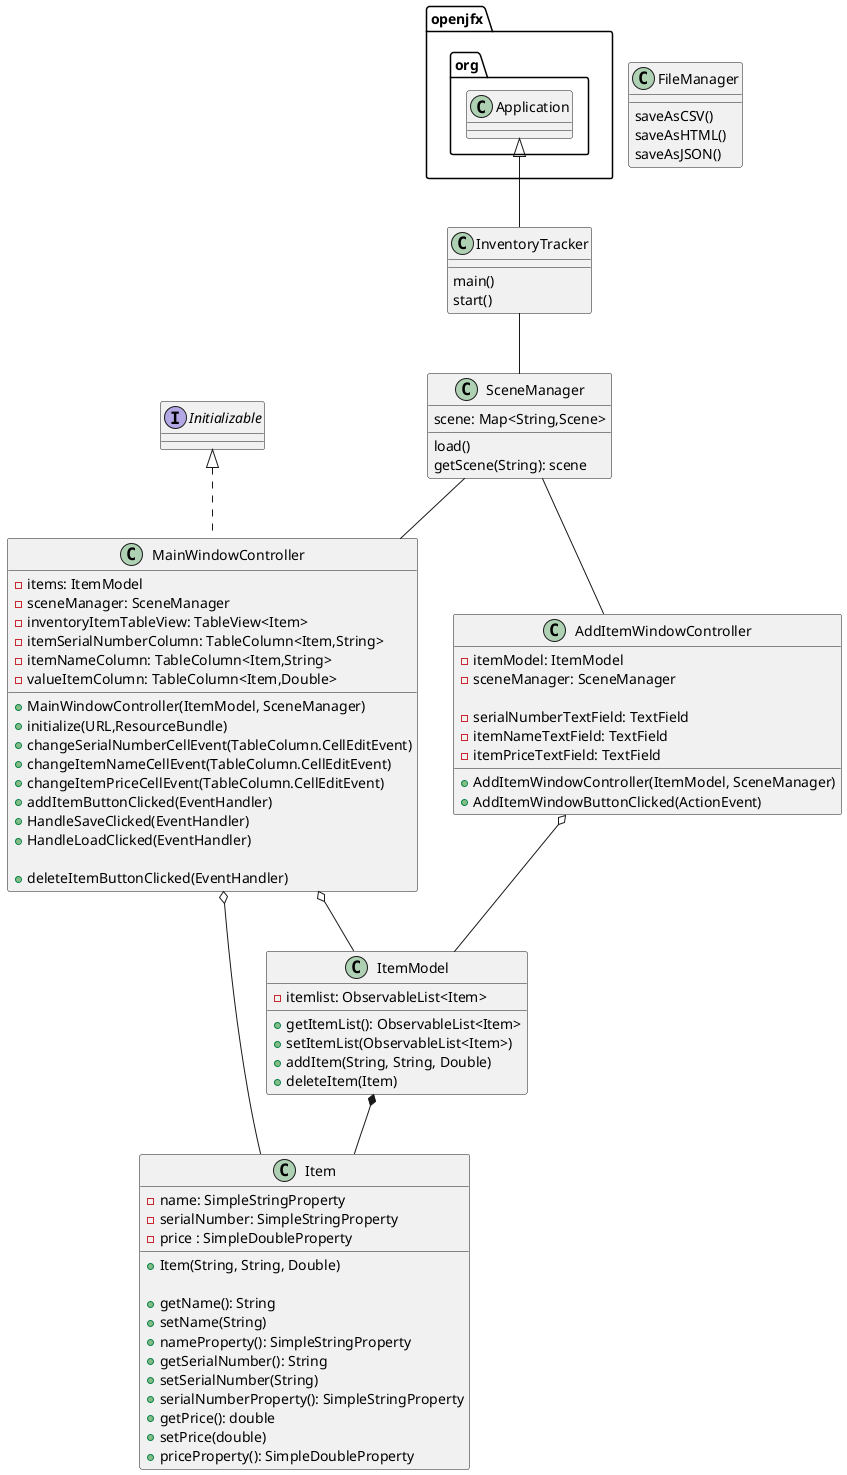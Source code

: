 @startuml
'https://plantuml.com/class-diagram
class InventoryTracker{
    main()
    start()
}
class SceneManager{
    scene: Map<String,Scene>

    load()
    getScene(String): scene
}
class MainWindowController implements Initializable{
    -items: ItemModel
    -sceneManager: SceneManager
    -inventoryItemTableView: TableView<Item>
    -itemSerialNumberColumn: TableColumn<Item,String>
    -itemNameColumn: TableColumn<Item,String>
    -valueItemColumn: TableColumn<Item,Double>


    +MainWindowController(ItemModel, SceneManager)
    +initialize(URL,ResourceBundle)
    +changeSerialNumberCellEvent(TableColumn.CellEditEvent)
    +changeItemNameCellEvent(TableColumn.CellEditEvent)
    +changeItemPriceCellEvent(TableColumn.CellEditEvent)
    +addItemButtonClicked(EventHandler)
    +HandleSaveClicked(EventHandler)
    +HandleLoadClicked(EventHandler)

    +deleteItemButtonClicked(EventHandler)

}
class AddItemWindowController{
    -itemModel: ItemModel
    -sceneManager: SceneManager

    -serialNumberTextField: TextField
    -itemNameTextField: TextField
    -itemPriceTextField: TextField

    +AddItemWindowController(ItemModel, SceneManager)
    +AddItemWindowButtonClicked(ActionEvent)

}
class ItemModel{
    - itemlist: ObservableList<Item>

    +getItemList(): ObservableList<Item>
    +setItemList(ObservableList<Item>)
    +addItem(String, String, Double)
    +deleteItem(Item)

}
class Item{
    -name: SimpleStringProperty
    -serialNumber: SimpleStringProperty
    - price : SimpleDoubleProperty

    +Item(String, String, Double)

    +getName(): String
    +setName(String)
    +nameProperty(): SimpleStringProperty
    +getSerialNumber(): String
    +setSerialNumber(String)
    +serialNumberProperty(): SimpleStringProperty
    +getPrice(): double
    +setPrice(double)
    +priceProperty(): SimpleDoubleProperty
}
class FileManager{
    saveAsCSV()
    saveAsHTML()
    saveAsJSON()
}
openjfx.org.Application <|-- InventoryTracker
InventoryTracker -- SceneManager
SceneManager -- MainWindowController
SceneManager -- AddItemWindowController
MainWindowController o-- ItemModel
MainWindowController o-- Item
AddItemWindowController o-- ItemModel
ItemModel *-- Item
@enduml